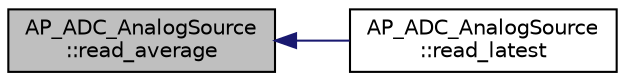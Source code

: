 digraph "AP_ADC_AnalogSource::read_average"
{
 // INTERACTIVE_SVG=YES
  edge [fontname="Helvetica",fontsize="10",labelfontname="Helvetica",labelfontsize="10"];
  node [fontname="Helvetica",fontsize="10",shape=record];
  rankdir="LR";
  Node1 [label="AP_ADC_AnalogSource\l::read_average",height=0.2,width=0.4,color="black", fillcolor="grey75", style="filled", fontcolor="black"];
  Node1 -> Node2 [dir="back",color="midnightblue",fontsize="10",style="solid",fontname="Helvetica"];
  Node2 [label="AP_ADC_AnalogSource\l::read_latest",height=0.2,width=0.4,color="black", fillcolor="white", style="filled",URL="$classAP__ADC__AnalogSource.html#a428959a713e7afbf329345a0633d2307"];
}
